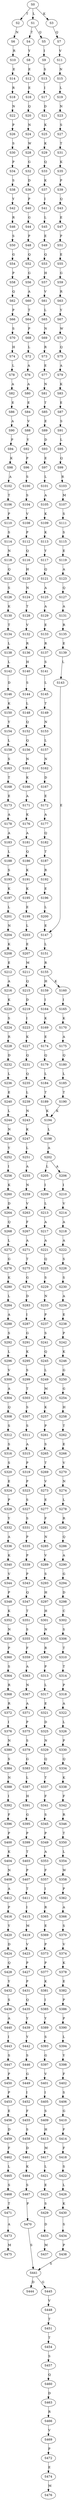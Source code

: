 strict digraph  {
	S0 -> S1 [ label = L ];
	S0 -> S2 [ label = T ];
	S0 -> S3 [ label = K ];
	S1 -> S4 [ label = T ];
	S1 -> S5 [ label = Q ];
	S2 -> S6 [ label = N ];
	S3 -> S7 [ label = Q ];
	S4 -> S8 [ label = Y ];
	S5 -> S9 [ label = I ];
	S6 -> S10 [ label = R ];
	S7 -> S11 [ label = V ];
	S8 -> S12 [ label = E ];
	S9 -> S13 [ label = S ];
	S10 -> S14 [ label = E ];
	S11 -> S15 [ label = N ];
	S12 -> S16 [ label = E ];
	S13 -> S17 [ label = I ];
	S14 -> S18 [ label = R ];
	S15 -> S19 [ label = L ];
	S16 -> S20 [ label = Q ];
	S17 -> S21 [ label = D ];
	S18 -> S22 [ label = N ];
	S19 -> S23 [ label = N ];
	S20 -> S24 [ label = N ];
	S21 -> S25 [ label = K ];
	S22 -> S26 [ label = P ];
	S23 -> S27 [ label = S ];
	S24 -> S28 [ label = W ];
	S25 -> S29 [ label = K ];
	S26 -> S30 [ label = S ];
	S27 -> S31 [ label = T ];
	S28 -> S32 [ label = G ];
	S29 -> S33 [ label = Q ];
	S30 -> S34 [ label = P ];
	S31 -> S35 [ label = K ];
	S32 -> S36 [ label = D ];
	S33 -> S37 [ label = K ];
	S34 -> S38 [ label = S ];
	S35 -> S39 [ label = P ];
	S36 -> S40 [ label = P ];
	S37 -> S41 [ label = I ];
	S38 -> S42 [ label = Y ];
	S39 -> S43 [ label = Q ];
	S40 -> S44 [ label = G ];
	S41 -> S45 [ label = L ];
	S42 -> S46 [ label = R ];
	S43 -> S47 [ label = E ];
	S44 -> S48 [ label = P ];
	S45 -> S49 [ label = E ];
	S46 -> S50 [ label = S ];
	S47 -> S51 [ label = P ];
	S48 -> S52 [ label = Q ];
	S49 -> S53 [ label = Q ];
	S50 -> S54 [ label = G ];
	S51 -> S55 [ label = E ];
	S52 -> S56 [ label = G ];
	S53 -> S57 [ label = H ];
	S54 -> S58 [ label = P ];
	S55 -> S59 [ label = G ];
	S56 -> S60 [ label = A ];
	S57 -> S61 [ label = V ];
	S58 -> S62 [ label = Q ];
	S59 -> S63 [ label = R ];
	S60 -> S64 [ label = T ];
	S61 -> S65 [ label = L ];
	S62 -> S66 [ label = P ];
	S63 -> S67 [ label = Y ];
	S64 -> S68 [ label = P ];
	S65 -> S69 [ label = N ];
	S66 -> S70 [ label = S ];
	S67 -> S71 [ label = W ];
	S68 -> S72 [ label = L ];
	S69 -> S73 [ label = R ];
	S70 -> S74 [ label = H ];
	S71 -> S75 [ label = Q ];
	S72 -> S76 [ label = A ];
	S73 -> S77 [ label = E ];
	S74 -> S78 [ label = L ];
	S75 -> S79 [ label = A ];
	S76 -> S80 [ label = A ];
	S77 -> S81 [ label = N ];
	S78 -> S82 [ label = A ];
	S79 -> S83 [ label = K ];
	S80 -> S84 [ label = E ];
	S81 -> S85 [ label = T ];
	S82 -> S86 [ label = E ];
	S83 -> S87 [ label = E ];
	S84 -> S88 [ label = V ];
	S85 -> S89 [ label = E ];
	S86 -> S90 [ label = A ];
	S87 -> S91 [ label = S ];
	S88 -> S92 [ label = Y ];
	S89 -> S93 [ label = D ];
	S90 -> S94 [ label = P ];
	S91 -> S95 [ label = L ];
	S92 -> S96 [ label = P ];
	S93 -> S97 [ label = E ];
	S94 -> S98 [ label = K ];
	S95 -> S99 [ label = Q ];
	S96 -> S100 [ label = S ];
	S97 -> S101 [ label = L ];
	S98 -> S102 [ label = A ];
	S99 -> S103 [ label = R ];
	S100 -> S104 [ label = S ];
	S101 -> S105 [ label = A ];
	S102 -> S106 [ label = T ];
	S103 -> S107 [ label = M ];
	S104 -> S108 [ label = V ];
	S105 -> S109 [ label = K ];
	S106 -> S110 [ label = P ];
	S107 -> S111 [ label = S ];
	S108 -> S112 [ label = P ];
	S109 -> S113 [ label = K ];
	S110 -> S114 [ label = S ];
	S111 -> S115 [ label = S ];
	S112 -> S116 [ label = Q ];
	S113 -> S117 [ label = Y ];
	S114 -> S118 [ label = N ];
	S115 -> S119 [ label = E ];
	S116 -> S120 [ label = H ];
	S117 -> S121 [ label = Q ];
	S118 -> S122 [ label = Q ];
	S119 -> S123 [ label = A ];
	S120 -> S124 [ label = N ];
	S121 -> S125 [ label = A ];
	S122 -> S126 [ label = S ];
	S123 -> S127 [ label = Q ];
	S124 -> S128 [ label = T ];
	S125 -> S129 [ label = A ];
	S126 -> S130 [ label = K ];
	S127 -> S131 [ label = A ];
	S128 -> S132 [ label = V ];
	S129 -> S133 [ label = E ];
	S130 -> S134 [ label = T ];
	S131 -> S135 [ label = R ];
	S132 -> S136 [ label = R ];
	S133 -> S137 [ label = R ];
	S134 -> S138 [ label = L ];
	S135 -> S139 [ label = E ];
	S136 -> S140 [ label = H ];
	S137 -> S141 [ label = S ];
	S138 -> S142 [ label = L ];
	S139 -> S143 [ label = L ];
	S140 -> S144 [ label = S ];
	S141 -> S145 [ label = L ];
	S142 -> S146 [ label = D ];
	S143 -> S147 [ label = E ];
	S144 -> S148 [ label = L ];
	S145 -> S149 [ label = T ];
	S146 -> S150 [ label = K ];
	S147 -> S151 [ label = L ];
	S148 -> S152 [ label = Q ];
	S149 -> S153 [ label = N ];
	S150 -> S154 [ label = Y ];
	S151 -> S155 [ label = R ];
	S152 -> S156 [ label = Q ];
	S153 -> S157 [ label = L ];
	S154 -> S158 [ label = L ];
	S155 -> S159 [ label = H ];
	S155 -> S160 [ label = K ];
	S156 -> S161 [ label = N ];
	S157 -> S162 [ label = N ];
	S158 -> S163 [ label = S ];
	S159 -> S164 [ label = I ];
	S160 -> S165 [ label = I ];
	S161 -> S166 [ label = K ];
	S162 -> S167 [ label = D ];
	S163 -> S168 [ label = T ];
	S164 -> S169 [ label = K ];
	S165 -> S170 [ label = K ];
	S166 -> S171 [ label = A ];
	S167 -> S172 [ label = E ];
	S168 -> S173 [ label = E ];
	S169 -> S174 [ label = E ];
	S170 -> S175 [ label = A ];
	S171 -> S176 [ label = K ];
	S172 -> S177 [ label = A ];
	S173 -> S178 [ label = A ];
	S174 -> S179 [ label = Q ];
	S175 -> S180 [ label = Q ];
	S176 -> S181 [ label = A ];
	S177 -> S182 [ label = Q ];
	S178 -> S183 [ label = A ];
	S179 -> S184 [ label = L ];
	S180 -> S185 [ label = L ];
	S181 -> S186 [ label = Q ];
	S182 -> S187 [ label = T ];
	S183 -> S188 [ label = L ];
	S184 -> S189 [ label = T ];
	S185 -> S190 [ label = T ];
	S186 -> S191 [ label = K ];
	S187 -> S192 [ label = R ];
	S188 -> S193 [ label = S ];
	S189 -> S194 [ label = K ];
	S190 -> S194 [ label = K ];
	S191 -> S195 [ label = K ];
	S192 -> S196 [ label = E ];
	S193 -> S197 [ label = K ];
	S194 -> S198 [ label = L ];
	S195 -> S199 [ label = E ];
	S196 -> S200 [ label = L ];
	S197 -> S201 [ label = L ];
	S198 -> S202 [ label = A ];
	S199 -> S203 [ label = L ];
	S200 -> S147 [ label = E ];
	S201 -> S204 [ label = N ];
	S202 -> S205 [ label = L ];
	S202 -> S206 [ label = A ];
	S203 -> S207 [ label = E ];
	S204 -> S208 [ label = K ];
	S205 -> S209 [ label = I ];
	S206 -> S210 [ label = I ];
	S207 -> S211 [ label = M ];
	S208 -> S212 [ label = E ];
	S209 -> S213 [ label = L ];
	S210 -> S214 [ label = V ];
	S211 -> S215 [ label = Q ];
	S212 -> S216 [ label = A ];
	S213 -> S217 [ label = A ];
	S214 -> S218 [ label = A ];
	S215 -> S219 [ label = D ];
	S216 -> S220 [ label = K ];
	S217 -> S221 [ label = A ];
	S218 -> S222 [ label = A ];
	S219 -> S223 [ label = I ];
	S220 -> S224 [ label = S ];
	S221 -> S225 [ label = Q ];
	S222 -> S226 [ label = S ];
	S223 -> S227 [ label = K ];
	S224 -> S228 [ label = R ];
	S225 -> S229 [ label = S ];
	S226 -> S230 [ label = S ];
	S227 -> S231 [ label = Q ];
	S228 -> S232 [ label = D ];
	S229 -> S233 [ label = N ];
	S230 -> S234 [ label = A ];
	S231 -> S235 [ label = Q ];
	S232 -> S236 [ label = L ];
	S233 -> S237 [ label = P ];
	S234 -> S238 [ label = E ];
	S235 -> S239 [ label = L ];
	S236 -> S240 [ label = E ];
	S237 -> S241 [ label = S ];
	S238 -> S242 [ label = P ];
	S239 -> S243 [ label = N ];
	S240 -> S244 [ label = L ];
	S241 -> S245 [ label = Q ];
	S242 -> S246 [ label = K ];
	S243 -> S247 [ label = K ];
	S244 -> S248 [ label = N ];
	S245 -> S249 [ label = L ];
	S246 -> S250 [ label = G ];
	S247 -> S251 [ label = L ];
	S248 -> S252 [ label = Y ];
	S249 -> S253 [ label = M ];
	S250 -> S254 [ label = G ];
	S251 -> S255 [ label = A ];
	S252 -> S256 [ label = I ];
	S253 -> S257 [ label = K ];
	S254 -> S258 [ label = H ];
	S255 -> S259 [ label = N ];
	S256 -> S260 [ label = K ];
	S257 -> S261 [ label = P ];
	S258 -> S262 [ label = T ];
	S259 -> S263 [ label = V ];
	S260 -> S264 [ label = D ];
	S261 -> S265 [ label = S ];
	S262 -> S266 [ label = E ];
	S263 -> S267 [ label = F ];
	S264 -> S268 [ label = Q ];
	S265 -> S269 [ label = T ];
	S266 -> S270 [ label = V ];
	S267 -> S271 [ label = A ];
	S268 -> S272 [ label = L ];
	S269 -> S273 [ label = V ];
	S270 -> S274 [ label = N ];
	S271 -> S275 [ label = T ];
	S272 -> S276 [ label = G ];
	S273 -> S277 [ label = E ];
	S274 -> S278 [ label = L ];
	S275 -> S279 [ label = G ];
	S276 -> S280 [ label = K ];
	S277 -> S281 [ label = F ];
	S278 -> S282 [ label = R ];
	S279 -> S283 [ label = D ];
	S280 -> S284 [ label = L ];
	S281 -> S285 [ label = N ];
	S282 -> S286 [ label = Q ];
	S283 -> S287 [ label = I ];
	S284 -> S288 [ label = A ];
	S285 -> S289 [ label = V ];
	S286 -> S290 [ label = A ];
	S287 -> S291 [ label = G ];
	S288 -> S292 [ label = S ];
	S289 -> S293 [ label = S ];
	S290 -> S294 [ label = G ];
	S291 -> S295 [ label = K ];
	S292 -> S296 [ label = L ];
	S293 -> S297 [ label = H ];
	S294 -> S298 [ label = D ];
	S295 -> S299 [ label = S ];
	S296 -> S300 [ label = V ];
	S297 -> S301 [ label = H ];
	S298 -> S302 [ label = C ];
	S299 -> S303 [ label = T ];
	S300 -> S304 [ label = A ];
	S301 -> S305 [ label = N ];
	S302 -> S306 [ label = S ];
	S303 -> S307 [ label = S ];
	S304 -> S308 [ label = Q ];
	S305 -> S309 [ label = R ];
	S306 -> S310 [ label = T ];
	S307 -> S311 [ label = S ];
	S308 -> S312 [ label = S ];
	S309 -> S313 [ label = P ];
	S310 -> S314 [ label = T ];
	S311 -> S315 [ label = A ];
	S312 -> S316 [ label = S ];
	S313 -> S317 [ label = L ];
	S314 -> S318 [ label = P ];
	S315 -> S319 [ label = P ];
	S316 -> S320 [ label = S ];
	S317 -> S321 [ label = E ];
	S318 -> S322 [ label = A ];
	S319 -> S323 [ label = P ];
	S320 -> S324 [ label = E ];
	S321 -> S325 [ label = D ];
	S322 -> S326 [ label = L ];
	S323 -> S327 [ label = S ];
	S324 -> S328 [ label = P ];
	S325 -> S329 [ label = N ];
	S326 -> S330 [ label = P ];
	S327 -> S331 [ label = S ];
	S328 -> S332 [ label = Y ];
	S329 -> S333 [ label = Q ];
	S330 -> S334 [ label = Q ];
	S331 -> S335 [ label = P ];
	S332 -> S336 [ label = A ];
	S333 -> S337 [ label = T ];
	S334 -> S338 [ label = K ];
	S335 -> S339 [ label = P ];
	S336 -> S340 [ label = K ];
	S337 -> S341 [ label = F ];
	S338 -> S342 [ label = F ];
	S339 -> S343 [ label = P ];
	S340 -> S344 [ label = V ];
	S341 -> S345 [ label = S ];
	S342 -> S346 [ label = R ];
	S343 -> S347 [ label = Q ];
	S344 -> S348 [ label = P ];
	S345 -> S349 [ label = P ];
	S346 -> S350 [ label = T ];
	S347 -> S351 [ label = T ];
	S348 -> S352 [ label = K ];
	S349 -> S353 [ label = A ];
	S350 -> S354 [ label = L ];
	S351 -> S355 [ label = S ];
	S352 -> S356 [ label = N ];
	S353 -> S357 [ label = F ];
	S354 -> S358 [ label = W ];
	S355 -> S359 [ label = F ];
	S356 -> S360 [ label = P ];
	S357 -> S361 [ label = I ];
	S358 -> S362 [ label = P ];
	S359 -> S363 [ label = A ];
	S360 -> S364 [ label = S ];
	S361 -> S365 [ label = R ];
	S362 -> S366 [ label = A ];
	S363 -> S367 [ label = N ];
	S364 -> S368 [ label = R ];
	S365 -> S369 [ label = E ];
	S366 -> S370 [ label = S ];
	S367 -> S371 [ label = A ];
	S368 -> S372 [ label = R ];
	S369 -> S373 [ label = P ];
	S370 -> S374 [ label = V ];
	S371 -> S375 [ label = P ];
	S372 -> S376 [ label = I ];
	S373 -> S377 [ label = P ];
	S374 -> S378 [ label = K ];
	S375 -> S379 [ label = S ];
	S376 -> S380 [ label = N ];
	S377 -> S381 [ label = K ];
	S378 -> S382 [ label = E ];
	S379 -> S383 [ label = G ];
	S380 -> S384 [ label = S ];
	S381 -> S385 [ label = I ];
	S382 -> S386 [ label = P ];
	S383 -> S387 [ label = L ];
	S384 -> S388 [ label = N ];
	S385 -> S389 [ label = Y ];
	S386 -> S390 [ label = P ];
	S387 -> S391 [ label = H ];
	S388 -> S392 [ label = I ];
	S389 -> S393 [ label = S ];
	S390 -> S394 [ label = L ];
	S391 -> S395 [ label = G ];
	S392 -> S396 [ label = F ];
	S393 -> S397 [ label = G ];
	S394 -> S398 [ label = Y ];
	S395 -> S399 [ label = P ];
	S396 -> S400 [ label = P ];
	S397 -> S401 [ label = V ];
	S398 -> S402 [ label = F ];
	S399 -> S403 [ label = T ];
	S400 -> S404 [ label = K ];
	S401 -> S405 [ label = I ];
	S402 -> S406 [ label = S ];
	S403 -> S407 [ label = P ];
	S404 -> S408 [ label = N ];
	S405 -> S409 [ label = S ];
	S406 -> S410 [ label = G ];
	S407 -> S411 [ label = T ];
	S408 -> S412 [ label = A ];
	S409 -> S413 [ label = H ];
	S410 -> S414 [ label = F ];
	S411 -> S415 [ label = I ];
	S412 -> S416 [ label = P ];
	S413 -> S417 [ label = M ];
	S414 -> S418 [ label = F ];
	S415 -> S419 [ label = M ];
	S416 -> S420 [ label = Y ];
	S417 -> S421 [ label = L ];
	S418 -> S422 [ label = S ];
	S419 -> S423 [ label = V ];
	S420 -> S424 [ label = D ];
	S421 -> S425 [ label = E ];
	S422 -> S426 [ label = L ];
	S423 -> S427 [ label = P ];
	S424 -> S428 [ label = Q ];
	S425 -> S429 [ label = S ];
	S426 -> S430 [ label = K ];
	S427 -> S431 [ label = P ];
	S428 -> S432 [ label = Y ];
	S429 -> S433 [ label = D ];
	S430 -> S434 [ label = S ];
	S431 -> S435 [ label = Q ];
	S432 -> S436 [ label = S ];
	S433 -> S437 [ label = M ];
	S434 -> S438 [ label = P ];
	S435 -> S439 [ label = Y ];
	S436 -> S440 [ label = A ];
	S438 -> S441 [ label = S ];
	S439 -> S442 [ label = Y ];
	S440 -> S443 [ label = I ];
	S441 -> S444 [ label = D ];
	S441 -> S445 [ label = G ];
	S442 -> S446 [ label = S ];
	S443 -> S447 [ label = S ];
	S445 -> S448 [ label = V ];
	S446 -> S449 [ label = G ];
	S447 -> S450 [ label = P ];
	S448 -> S451 [ label = T ];
	S449 -> S452 [ label = I ];
	S450 -> S453 [ label = P ];
	S451 -> S454 [ label = T ];
	S452 -> S455 [ label = F ];
	S453 -> S456 [ label = E ];
	S454 -> S457 [ label = S ];
	S455 -> S458 [ label = S ];
	S456 -> S459 [ label = D ];
	S457 -> S460 [ label = Q ];
	S458 -> S461 [ label = D ];
	S459 -> S462 [ label = F ];
	S460 -> S463 [ label = D ];
	S461 -> S464 [ label = K ];
	S462 -> S465 [ label = L ];
	S463 -> S466 [ label = R ];
	S464 -> S467 [ label = S ];
	S465 -> S468 [ label = S ];
	S466 -> S469 [ label = V ];
	S467 -> S470 [ label = P ];
	S468 -> S471 [ label = T ];
	S469 -> S472 [ label = P ];
	S470 -> S441 [ label = S ];
	S471 -> S473 [ label = A ];
	S472 -> S474 [ label = E ];
	S473 -> S475 [ label = M ];
	S474 -> S476 [ label = M ];
}
